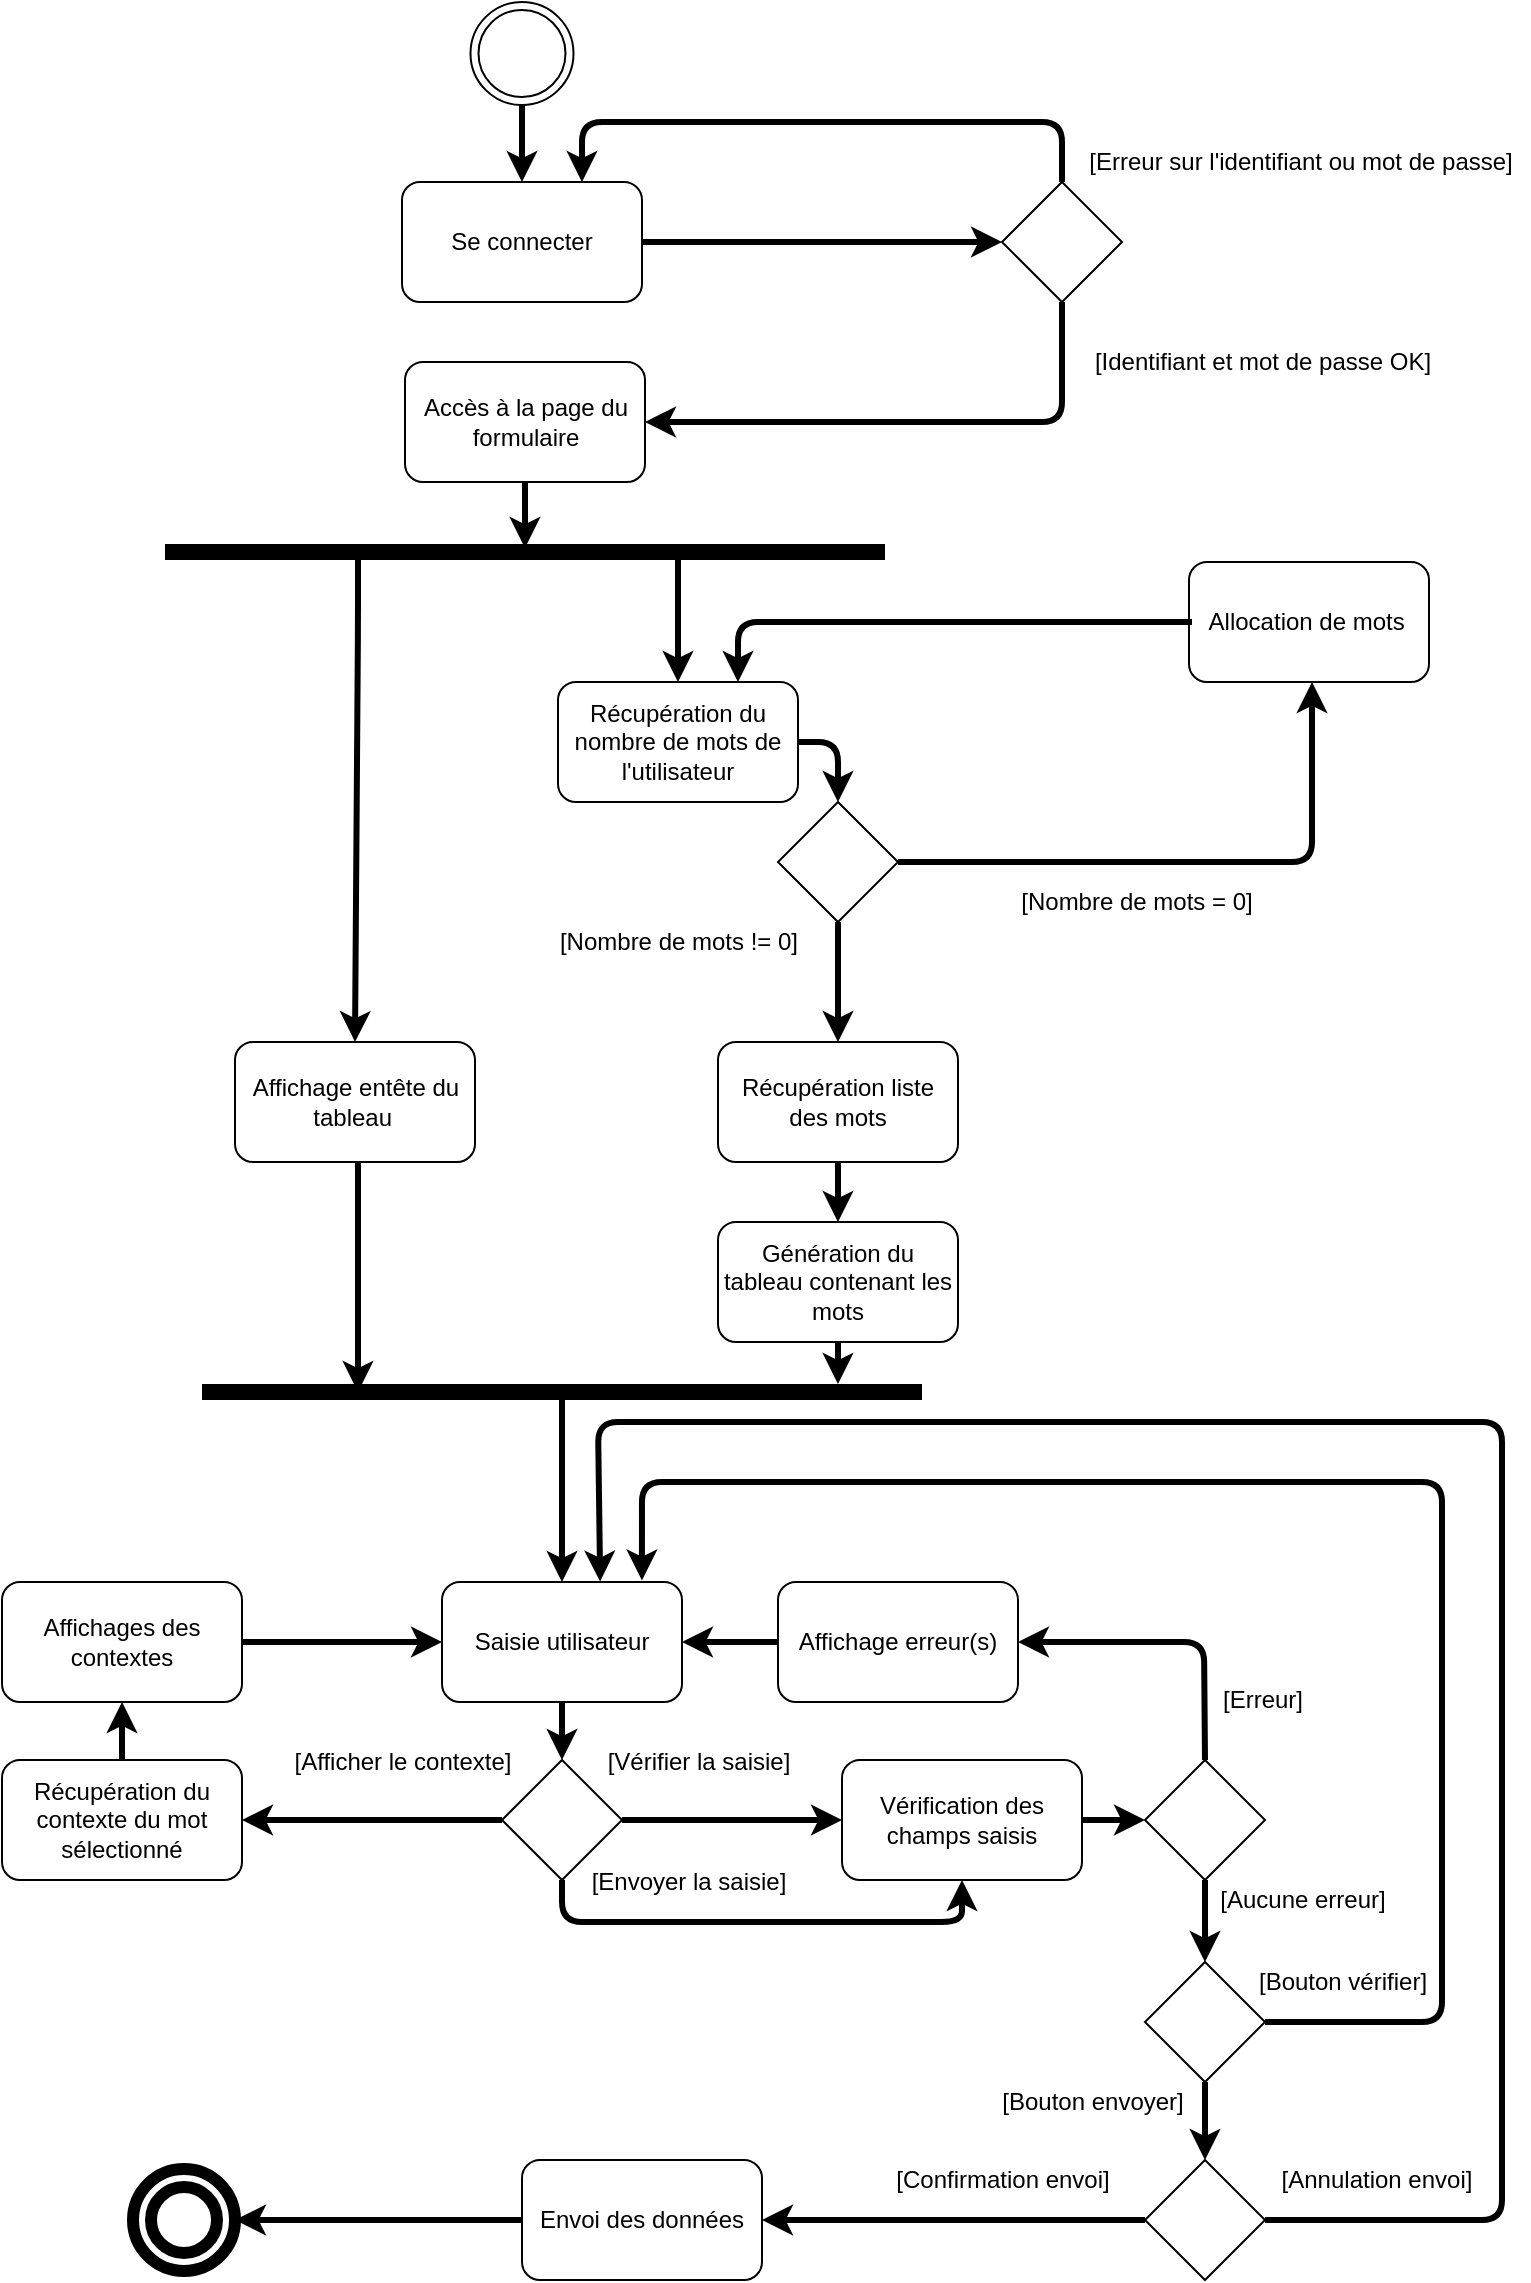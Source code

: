 <mxfile>
    <diagram id="RhBw_T1qq-p40jK1d1-p" name="Page-1">
        <mxGraphModel dx="812" dy="575" grid="1" gridSize="10" guides="1" tooltips="1" connect="1" arrows="1" fold="1" page="1" pageScale="1" pageWidth="827" pageHeight="1169" math="0" shadow="0">
            <root>
                <mxCell id="0"/>
                <mxCell id="1" parent="0"/>
                <mxCell id="2" value="" style="ellipse;shape=doubleEllipse;whiteSpace=wrap;html=1;aspect=fixed;fillColor=none;gradientColor=none;" parent="1" vertex="1">
                    <mxGeometry x="294.25" width="51.5" height="51.5" as="geometry"/>
                </mxCell>
                <mxCell id="3" value="" style="endArrow=classic;html=1;strokeWidth=3;exitX=0.5;exitY=1;exitDx=0;exitDy=0;entryX=0.5;entryY=0;entryDx=0;entryDy=0;" parent="1" source="2" target="57" edge="1">
                    <mxGeometry width="50" height="50" relative="1" as="geometry">
                        <mxPoint x="320" y="90" as="sourcePoint"/>
                        <mxPoint x="320" y="150" as="targetPoint"/>
                    </mxGeometry>
                </mxCell>
                <mxCell id="6" value="" style="endArrow=classic;html=1;strokeWidth=3;exitX=1;exitY=0.5;exitDx=0;exitDy=0;entryX=0;entryY=0.5;entryDx=0;entryDy=0;" parent="1" source="57" target="66" edge="1">
                    <mxGeometry width="50" height="50" relative="1" as="geometry">
                        <mxPoint x="380" y="160" as="sourcePoint"/>
                        <mxPoint x="550" y="150" as="targetPoint"/>
                        <Array as="points">
                            <mxPoint x="510" y="120"/>
                        </Array>
                    </mxGeometry>
                </mxCell>
                <mxCell id="7" value="" style="edgeStyle=segmentEdgeStyle;endArrow=classic;html=1;strokeWidth=3;exitX=0.5;exitY=0;exitDx=0;exitDy=0;entryX=0.75;entryY=0;entryDx=0;entryDy=0;" parent="1" source="66" target="57" edge="1">
                    <mxGeometry width="50" height="50" relative="1" as="geometry">
                        <mxPoint x="589" y="100" as="sourcePoint"/>
                        <mxPoint x="320" y="80" as="targetPoint"/>
                        <Array as="points">
                            <mxPoint x="590" y="60"/>
                            <mxPoint x="350" y="60"/>
                        </Array>
                    </mxGeometry>
                </mxCell>
                <mxCell id="8" value="[Erreur sur l'identifiant ou mot de passe]" style="text;html=1;align=center;verticalAlign=middle;resizable=0;points=[];autosize=1;strokeColor=none;fillColor=none;" parent="1" vertex="1">
                    <mxGeometry x="593.5" y="70" width="230" height="20" as="geometry"/>
                </mxCell>
                <mxCell id="10" value="[Identifiant et mot de passe OK]" style="text;html=1;align=center;verticalAlign=middle;resizable=0;points=[];autosize=1;strokeColor=none;fillColor=none;" parent="1" vertex="1">
                    <mxGeometry x="600" y="170" width="180" height="20" as="geometry"/>
                </mxCell>
                <mxCell id="48" value="" style="edgeStyle=none;html=1;strokeWidth=3;exitX=0.5;exitY=1;exitDx=0;exitDy=0;" parent="1" source="56" edge="1">
                    <mxGeometry relative="1" as="geometry">
                        <mxPoint x="321.5" y="240" as="sourcePoint"/>
                        <mxPoint x="321.5" y="273" as="targetPoint"/>
                    </mxGeometry>
                </mxCell>
                <mxCell id="46" value="" style="line;strokeWidth=8;html=1;perimeter=backbonePerimeter;points=[];outlineConnect=0;" parent="1" vertex="1">
                    <mxGeometry x="141.5" y="270" width="360" height="10" as="geometry"/>
                </mxCell>
                <mxCell id="50" value="" style="endArrow=classic;html=1;strokeWidth=3;entryX=0.5;entryY=0;entryDx=0;entryDy=0;" parent="1" target="60" edge="1">
                    <mxGeometry width="50" height="50" relative="1" as="geometry">
                        <mxPoint x="238" y="275.824" as="sourcePoint"/>
                        <mxPoint x="238" y="510" as="targetPoint"/>
                        <Array as="points">
                            <mxPoint x="238" y="310"/>
                        </Array>
                    </mxGeometry>
                </mxCell>
                <mxCell id="51" value="" style="endArrow=classic;html=1;strokeWidth=3;entryX=0.5;entryY=0;entryDx=0;entryDy=0;" parent="1" target="59" edge="1">
                    <mxGeometry width="50" height="50" relative="1" as="geometry">
                        <mxPoint x="398.0" y="275.824" as="sourcePoint"/>
                        <mxPoint x="398" y="340" as="targetPoint"/>
                        <Array as="points">
                            <mxPoint x="398" y="320"/>
                        </Array>
                    </mxGeometry>
                </mxCell>
                <mxCell id="56" value="&lt;span&gt;Accès à la page du formulaire&lt;/span&gt;" style="rounded=1;whiteSpace=wrap;html=1;" parent="1" vertex="1">
                    <mxGeometry x="261.5" y="180" width="120" height="60" as="geometry"/>
                </mxCell>
                <mxCell id="57" value="Se connecter" style="rounded=1;whiteSpace=wrap;html=1;" parent="1" vertex="1">
                    <mxGeometry x="260" y="90" width="120" height="60" as="geometry"/>
                </mxCell>
                <mxCell id="59" value="Récupération du nombre de mots de l'utilisateur" style="rounded=1;whiteSpace=wrap;html=1;" parent="1" vertex="1">
                    <mxGeometry x="338" y="340" width="120" height="60" as="geometry"/>
                </mxCell>
                <mxCell id="84" style="edgeStyle=none;html=1;strokeWidth=3;" parent="1" edge="1">
                    <mxGeometry relative="1" as="geometry">
                        <mxPoint x="238" y="695" as="targetPoint"/>
                        <mxPoint x="238" y="570" as="sourcePoint"/>
                    </mxGeometry>
                </mxCell>
                <mxCell id="60" value="&lt;font style=&quot;font-size: 12px&quot;&gt;Affichage&amp;nbsp;&lt;span style=&quot;line-height: 107% ; font-family: &amp;#34;calibri&amp;#34; , sans-serif&quot;&gt;entête du tableau&amp;nbsp;&lt;/span&gt;&lt;/font&gt;" style="rounded=1;whiteSpace=wrap;html=1;" parent="1" vertex="1">
                    <mxGeometry x="176.5" y="520" width="120" height="60" as="geometry"/>
                </mxCell>
                <mxCell id="63" value="Allocation de mots&amp;nbsp;" style="rounded=1;whiteSpace=wrap;html=1;" parent="1" vertex="1">
                    <mxGeometry x="653.5" y="280" width="120" height="60" as="geometry"/>
                </mxCell>
                <mxCell id="66" value="" style="rhombus;whiteSpace=wrap;html=1;" parent="1" vertex="1">
                    <mxGeometry x="560" y="90" width="60" height="60" as="geometry"/>
                </mxCell>
                <mxCell id="68" value="" style="rhombus;whiteSpace=wrap;html=1;" parent="1" vertex="1">
                    <mxGeometry x="448" y="400" width="60" height="60" as="geometry"/>
                </mxCell>
                <mxCell id="70" value="" style="edgeStyle=segmentEdgeStyle;endArrow=classic;html=1;strokeWidth=3;exitX=1;exitY=0.5;exitDx=0;exitDy=0;entryX=0.5;entryY=0;entryDx=0;entryDy=0;" parent="1" source="59" target="68" edge="1">
                    <mxGeometry width="50" height="50" relative="1" as="geometry">
                        <mxPoint x="488" y="370" as="sourcePoint"/>
                        <mxPoint x="508" y="320" as="targetPoint"/>
                    </mxGeometry>
                </mxCell>
                <mxCell id="71" value="[Nombre de mots = 0]" style="text;html=1;align=center;verticalAlign=middle;resizable=0;points=[];autosize=1;strokeColor=none;fillColor=none;" parent="1" vertex="1">
                    <mxGeometry x="561.5" y="440" width="130" height="20" as="geometry"/>
                </mxCell>
                <mxCell id="72" value="" style="edgeStyle=segmentEdgeStyle;endArrow=classic;html=1;strokeWidth=3;exitX=1;exitY=0.5;exitDx=0;exitDy=0;entryX=0.5;entryY=1;entryDx=0;entryDy=0;" parent="1" source="68" edge="1">
                    <mxGeometry width="50" height="50" relative="1" as="geometry">
                        <mxPoint x="578" y="430" as="sourcePoint"/>
                        <mxPoint x="715" y="340" as="targetPoint"/>
                        <Array as="points">
                            <mxPoint x="715" y="430"/>
                        </Array>
                    </mxGeometry>
                </mxCell>
                <mxCell id="75" value="" style="edgeStyle=segmentEdgeStyle;endArrow=classic;html=1;strokeWidth=3;exitX=0;exitY=0.5;exitDx=0;exitDy=0;entryX=0.75;entryY=0;entryDx=0;entryDy=0;" parent="1" target="59" edge="1">
                    <mxGeometry width="50" height="50" relative="1" as="geometry">
                        <mxPoint x="655" y="310" as="sourcePoint"/>
                        <mxPoint x="557.94" y="270" as="targetPoint"/>
                    </mxGeometry>
                </mxCell>
                <mxCell id="77" value="" style="endArrow=classic;html=1;strokeWidth=3;exitX=0.5;exitY=1;exitDx=0;exitDy=0;entryX=0.5;entryY=0;entryDx=0;entryDy=0;" parent="1" source="68" target="82" edge="1">
                    <mxGeometry width="50" height="50" relative="1" as="geometry">
                        <mxPoint x="578" y="520" as="sourcePoint"/>
                        <mxPoint x="538" y="518.0" as="targetPoint"/>
                    </mxGeometry>
                </mxCell>
                <mxCell id="78" value="[Nombre de mots != 0]" style="text;html=1;align=center;verticalAlign=middle;resizable=0;points=[];autosize=1;strokeColor=none;fillColor=none;" parent="1" vertex="1">
                    <mxGeometry x="333" y="460" width="130" height="20" as="geometry"/>
                </mxCell>
                <mxCell id="85" style="edgeStyle=none;html=1;strokeWidth=3;" parent="1" source="81" target="86" edge="1">
                    <mxGeometry relative="1" as="geometry">
                        <mxPoint x="478" y="720" as="targetPoint"/>
                    </mxGeometry>
                </mxCell>
                <mxCell id="81" value="Génération du tableau contenant les mots" style="rounded=1;whiteSpace=wrap;html=1;" parent="1" vertex="1">
                    <mxGeometry x="418" y="610" width="120" height="60" as="geometry"/>
                </mxCell>
                <mxCell id="83" value="" style="edgeStyle=none;html=1;strokeWidth=3;" parent="1" source="82" target="81" edge="1">
                    <mxGeometry relative="1" as="geometry"/>
                </mxCell>
                <mxCell id="82" value="Récupération liste des mots" style="rounded=1;whiteSpace=wrap;html=1;" parent="1" vertex="1">
                    <mxGeometry x="418" y="520" width="120" height="60" as="geometry"/>
                </mxCell>
                <mxCell id="86" value="" style="line;strokeWidth=8;html=1;perimeter=backbonePerimeter;points=[];outlineConnect=0;" parent="1" vertex="1">
                    <mxGeometry x="160" y="690" width="360" height="10" as="geometry"/>
                </mxCell>
                <mxCell id="87" value="" style="edgeStyle=segmentEdgeStyle;endArrow=classic;html=1;strokeWidth=3;exitX=0.5;exitY=1;exitDx=0;exitDy=0;entryX=1;entryY=0.5;entryDx=0;entryDy=0;" parent="1" source="66" target="56" edge="1">
                    <mxGeometry width="50" height="50" relative="1" as="geometry">
                        <mxPoint x="536.5" y="220" as="sourcePoint"/>
                        <mxPoint x="130" y="230" as="targetPoint"/>
                        <Array as="points">
                            <mxPoint x="590" y="210"/>
                        </Array>
                    </mxGeometry>
                </mxCell>
                <mxCell id="148" style="edgeStyle=none;html=1;exitX=0;exitY=0.5;exitDx=0;exitDy=0;entryX=1;entryY=0.5;entryDx=0;entryDy=0;strokeWidth=3;" edge="1" parent="1" source="90" target="143">
                    <mxGeometry relative="1" as="geometry"/>
                </mxCell>
                <mxCell id="90" value="" style="rhombus;whiteSpace=wrap;html=1;" parent="1" vertex="1">
                    <mxGeometry x="310" y="879" width="60" height="60" as="geometry"/>
                </mxCell>
                <mxCell id="93" value="" style="edgeStyle=segmentEdgeStyle;endArrow=classic;html=1;strokeWidth=3;exitX=1;exitY=0.5;exitDx=0;exitDy=0;entryX=0;entryY=0.5;entryDx=0;entryDy=0;" parent="1" source="90" target="99" edge="1">
                    <mxGeometry width="50" height="50" relative="1" as="geometry">
                        <mxPoint x="400" y="749" as="sourcePoint"/>
                        <mxPoint x="610" y="889" as="targetPoint"/>
                    </mxGeometry>
                </mxCell>
                <mxCell id="94" value="" style="edgeStyle=segmentEdgeStyle;endArrow=classic;html=1;strokeWidth=3;exitX=0.5;exitY=1;exitDx=0;exitDy=0;entryX=0.5;entryY=1;entryDx=0;entryDy=0;" parent="1" source="90" target="99" edge="1">
                    <mxGeometry width="50" height="50" relative="1" as="geometry">
                        <mxPoint x="400" y="749" as="sourcePoint"/>
                        <mxPoint x="340" y="959" as="targetPoint"/>
                        <Array as="points">
                            <mxPoint x="340" y="960"/>
                            <mxPoint x="540" y="960"/>
                        </Array>
                    </mxGeometry>
                </mxCell>
                <mxCell id="95" value="[Afficher le contexte]" style="text;html=1;align=center;verticalAlign=middle;resizable=0;points=[];autosize=1;strokeColor=none;fillColor=none;" parent="1" vertex="1">
                    <mxGeometry x="200" y="870" width="120" height="20" as="geometry"/>
                </mxCell>
                <mxCell id="96" value="[Vérifier la saisie]" style="text;html=1;align=center;verticalAlign=middle;resizable=0;points=[];autosize=1;strokeColor=none;fillColor=none;" parent="1" vertex="1">
                    <mxGeometry x="353" y="870" width="110" height="20" as="geometry"/>
                </mxCell>
                <mxCell id="97" value="[Envoyer la saisie]" style="text;html=1;align=center;verticalAlign=middle;resizable=0;points=[];autosize=1;strokeColor=none;fillColor=none;" parent="1" vertex="1">
                    <mxGeometry x="348" y="930" width="110" height="20" as="geometry"/>
                </mxCell>
                <mxCell id="99" value="Vérification des champs saisis" style="rounded=1;whiteSpace=wrap;html=1;" parent="1" vertex="1">
                    <mxGeometry x="480" y="879" width="120" height="60" as="geometry"/>
                </mxCell>
                <mxCell id="149" style="edgeStyle=none;html=1;exitX=1;exitY=0.5;exitDx=0;exitDy=0;entryX=0;entryY=0.5;entryDx=0;entryDy=0;strokeWidth=3;" edge="1" parent="1" source="101" target="128">
                    <mxGeometry relative="1" as="geometry"/>
                </mxCell>
                <mxCell id="101" value="Affichages des contextes" style="rounded=1;whiteSpace=wrap;html=1;" parent="1" vertex="1">
                    <mxGeometry x="60" y="790" width="120" height="60" as="geometry"/>
                </mxCell>
                <mxCell id="105" value="" style="endArrow=classic;html=1;strokeWidth=3;exitX=1;exitY=0.5;exitDx=0;exitDy=0;entryX=0;entryY=0.5;entryDx=0;entryDy=0;" parent="1" source="99" target="111" edge="1">
                    <mxGeometry width="50" height="50" relative="1" as="geometry">
                        <mxPoint x="400" y="859" as="sourcePoint"/>
                        <mxPoint x="620" y="889" as="targetPoint"/>
                    </mxGeometry>
                </mxCell>
                <mxCell id="107" value="[Erreur]" style="text;html=1;align=center;verticalAlign=middle;resizable=0;points=[];autosize=1;strokeColor=none;fillColor=none;" parent="1" vertex="1">
                    <mxGeometry x="660" y="839" width="60" height="20" as="geometry"/>
                </mxCell>
                <mxCell id="108" value="" style="edgeStyle=segmentEdgeStyle;endArrow=classic;html=1;strokeWidth=3;exitX=0.5;exitY=1;exitDx=0;exitDy=0;entryX=0.5;entryY=0;entryDx=0;entryDy=0;" parent="1" target="112" edge="1" source="111">
                    <mxGeometry width="50" height="50" relative="1" as="geometry">
                        <mxPoint x="650" y="919" as="sourcePoint"/>
                        <mxPoint x="650" y="959" as="targetPoint"/>
                        <Array as="points"/>
                    </mxGeometry>
                </mxCell>
                <mxCell id="109" value="[Aucune erreur]" style="text;html=1;align=center;verticalAlign=middle;resizable=0;points=[];autosize=1;strokeColor=none;fillColor=none;" parent="1" vertex="1">
                    <mxGeometry x="660" y="939" width="100" height="20" as="geometry"/>
                </mxCell>
                <mxCell id="111" value="" style="rhombus;whiteSpace=wrap;html=1;" parent="1" vertex="1">
                    <mxGeometry x="631.5" y="879" width="60" height="60" as="geometry"/>
                </mxCell>
                <mxCell id="117" style="edgeStyle=none;html=1;strokeWidth=3;exitX=1;exitY=0.5;exitDx=0;exitDy=0;entryX=0.833;entryY=-0.013;entryDx=0;entryDy=0;entryPerimeter=0;" parent="1" source="112" target="128" edge="1">
                    <mxGeometry relative="1" as="geometry">
                        <mxPoint x="390" y="760" as="targetPoint"/>
                        <Array as="points">
                            <mxPoint x="780" y="1010"/>
                            <mxPoint x="780" y="740"/>
                            <mxPoint x="380" y="740"/>
                        </Array>
                    </mxGeometry>
                </mxCell>
                <mxCell id="112" value="" style="rhombus;whiteSpace=wrap;html=1;" parent="1" vertex="1">
                    <mxGeometry x="631.5" y="980" width="60" height="60" as="geometry"/>
                </mxCell>
                <mxCell id="113" value="" style="edgeStyle=segmentEdgeStyle;endArrow=classic;html=1;strokeWidth=3;exitX=0.5;exitY=1;exitDx=0;exitDy=0;entryX=0.5;entryY=0;entryDx=0;entryDy=0;" parent="1" source="112" target="122" edge="1">
                    <mxGeometry width="50" height="50" relative="1" as="geometry">
                        <mxPoint x="510" y="829" as="sourcePoint"/>
                        <mxPoint x="650" y="1079" as="targetPoint"/>
                    </mxGeometry>
                </mxCell>
                <mxCell id="116" value="[Bouton envoyer]" style="text;html=1;align=center;verticalAlign=middle;resizable=0;points=[];autosize=1;strokeColor=none;fillColor=none;" parent="1" vertex="1">
                    <mxGeometry x="550" y="1040" width="110" height="20" as="geometry"/>
                </mxCell>
                <mxCell id="118" value="[Bouton vérifier]" style="text;html=1;align=center;verticalAlign=middle;resizable=0;points=[];autosize=1;strokeColor=none;fillColor=none;" parent="1" vertex="1">
                    <mxGeometry x="680" y="980" width="100" height="20" as="geometry"/>
                </mxCell>
                <mxCell id="124" style="edgeStyle=none;html=1;exitX=1;exitY=0.5;exitDx=0;exitDy=0;strokeWidth=3;entryX=0.659;entryY=-0.004;entryDx=0;entryDy=0;entryPerimeter=0;" parent="1" source="122" target="128" edge="1">
                    <mxGeometry relative="1" as="geometry">
                        <mxPoint x="358" y="760" as="targetPoint"/>
                        <Array as="points">
                            <mxPoint x="810" y="1109"/>
                            <mxPoint x="810" y="710"/>
                            <mxPoint x="358" y="710"/>
                        </Array>
                    </mxGeometry>
                </mxCell>
                <mxCell id="139" style="edgeStyle=none;html=1;exitX=0;exitY=0.5;exitDx=0;exitDy=0;entryX=1;entryY=0.5;entryDx=0;entryDy=0;strokeWidth=3;" parent="1" source="122" target="138" edge="1">
                    <mxGeometry relative="1" as="geometry"/>
                </mxCell>
                <mxCell id="122" value="" style="rhombus;whiteSpace=wrap;html=1;" parent="1" vertex="1">
                    <mxGeometry x="631.5" y="1079" width="60" height="60" as="geometry"/>
                </mxCell>
                <mxCell id="125" value="[Annulation envoi]" style="text;html=1;align=center;verticalAlign=middle;resizable=0;points=[];autosize=1;strokeColor=none;fillColor=none;" parent="1" vertex="1">
                    <mxGeometry x="691.5" y="1079" width="110" height="20" as="geometry"/>
                </mxCell>
                <mxCell id="126" value="[Confirmation envoi]" style="text;html=1;align=center;verticalAlign=middle;resizable=0;points=[];autosize=1;strokeColor=none;fillColor=none;" parent="1" vertex="1">
                    <mxGeometry x="500" y="1079" width="120" height="20" as="geometry"/>
                </mxCell>
                <mxCell id="128" value="Saisie utilisateur" style="rounded=1;whiteSpace=wrap;html=1;" parent="1" vertex="1">
                    <mxGeometry x="280" y="790" width="120" height="60" as="geometry"/>
                </mxCell>
                <mxCell id="129" value="" style="endArrow=classic;html=1;strokeWidth=3;entryX=0.5;entryY=0;entryDx=0;entryDy=0;" parent="1" source="86" target="128" edge="1">
                    <mxGeometry width="50" height="50" relative="1" as="geometry">
                        <mxPoint x="340" y="870" as="sourcePoint"/>
                        <mxPoint x="390" y="820" as="targetPoint"/>
                    </mxGeometry>
                </mxCell>
                <mxCell id="130" value="" style="endArrow=classic;html=1;strokeWidth=3;exitX=0.5;exitY=1;exitDx=0;exitDy=0;entryX=0.5;entryY=0;entryDx=0;entryDy=0;" parent="1" source="128" target="90" edge="1">
                    <mxGeometry width="50" height="50" relative="1" as="geometry">
                        <mxPoint x="340" y="890" as="sourcePoint"/>
                        <mxPoint x="390" y="840" as="targetPoint"/>
                    </mxGeometry>
                </mxCell>
                <mxCell id="131" value="Affichage erreur(s)" style="rounded=1;whiteSpace=wrap;html=1;" parent="1" vertex="1">
                    <mxGeometry x="448" y="790" width="120" height="60" as="geometry"/>
                </mxCell>
                <mxCell id="133" value="" style="endArrow=classic;html=1;strokeWidth=3;exitX=0;exitY=0.5;exitDx=0;exitDy=0;entryX=1;entryY=0.5;entryDx=0;entryDy=0;" parent="1" source="131" target="128" edge="1">
                    <mxGeometry width="50" height="50" relative="1" as="geometry">
                        <mxPoint x="320" y="900" as="sourcePoint"/>
                        <mxPoint x="370" y="850" as="targetPoint"/>
                    </mxGeometry>
                </mxCell>
                <mxCell id="134" value="" style="endArrow=classic;html=1;strokeWidth=3;exitX=0.5;exitY=0;exitDx=0;exitDy=0;entryX=1;entryY=0.5;entryDx=0;entryDy=0;" parent="1" source="111" target="131" edge="1">
                    <mxGeometry width="50" height="50" relative="1" as="geometry">
                        <mxPoint x="320" y="900" as="sourcePoint"/>
                        <mxPoint x="370" y="850" as="targetPoint"/>
                        <Array as="points">
                            <mxPoint x="661" y="820"/>
                        </Array>
                    </mxGeometry>
                </mxCell>
                <mxCell id="142" style="edgeStyle=none;html=1;exitX=0;exitY=0.5;exitDx=0;exitDy=0;entryX=1;entryY=0.5;entryDx=0;entryDy=0;strokeWidth=3;" parent="1" source="138" target="140" edge="1">
                    <mxGeometry relative="1" as="geometry"/>
                </mxCell>
                <mxCell id="138" value="Envoi des données" style="rounded=1;whiteSpace=wrap;html=1;" parent="1" vertex="1">
                    <mxGeometry x="320" y="1079" width="120" height="60" as="geometry"/>
                </mxCell>
                <mxCell id="140" value="" style="ellipse;shape=doubleEllipse;whiteSpace=wrap;html=1;aspect=fixed;strokeWidth=6;fillColor=none;gradientColor=none;" parent="1" vertex="1">
                    <mxGeometry x="125.5" y="1083.5" width="51" height="51" as="geometry"/>
                </mxCell>
                <mxCell id="150" style="edgeStyle=none;html=1;exitX=0.5;exitY=0;exitDx=0;exitDy=0;entryX=0.5;entryY=1;entryDx=0;entryDy=0;strokeWidth=3;" edge="1" parent="1" source="143" target="101">
                    <mxGeometry relative="1" as="geometry"/>
                </mxCell>
                <mxCell id="143" value="Récupération du contexte du mot sélectionné" style="rounded=1;whiteSpace=wrap;html=1;" vertex="1" parent="1">
                    <mxGeometry x="60" y="879" width="120" height="60" as="geometry"/>
                </mxCell>
            </root>
        </mxGraphModel>
    </diagram>
</mxfile>